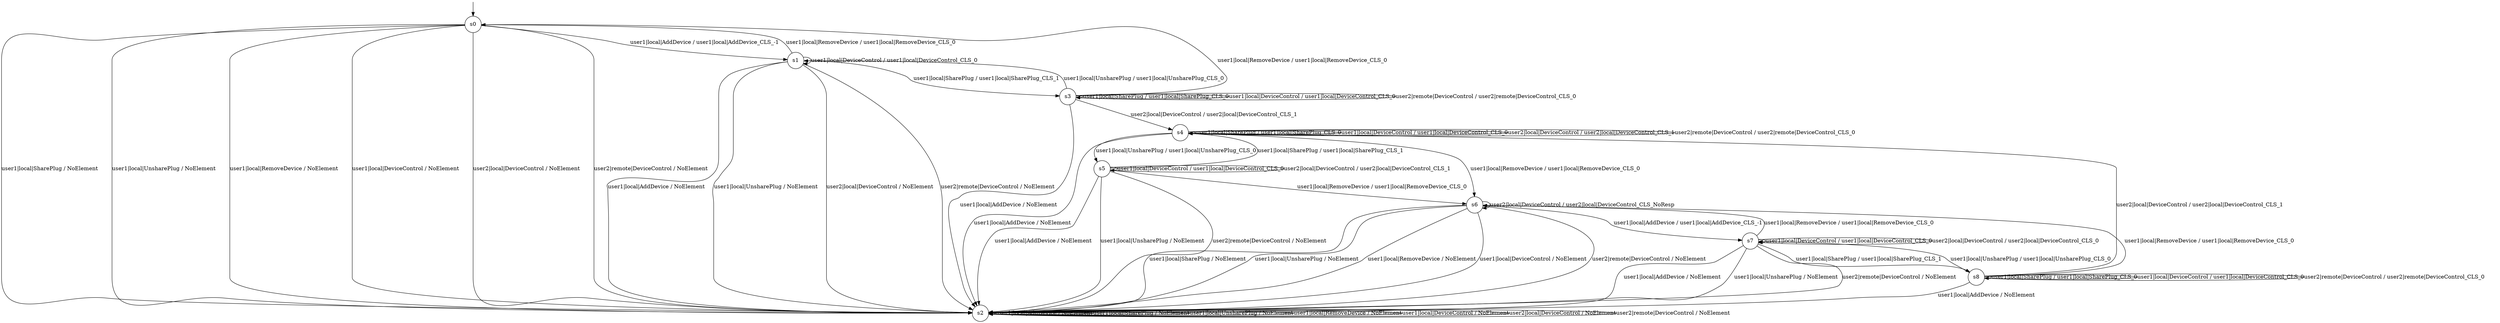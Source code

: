 digraph g {

	s0 [shape="circle" label="s0"];
	s1 [shape="circle" label="s1"];
	s2 [shape="circle" label="s2"];
	s3 [shape="circle" label="s3"];
	s4 [shape="circle" label="s4"];
	s5 [shape="circle" label="s5"];
	s6 [shape="circle" label="s6"];
	s7 [shape="circle" label="s7"];
	s8 [shape="circle" label="s8"];
	s0 -> s1 [label="user1|local|AddDevice / user1|local|AddDevice_CLS_-1"];
	s0 -> s2 [label="user1|local|SharePlug / NoElement"];
	s0 -> s2 [label="user1|local|UnsharePlug / NoElement"];
	s0 -> s2 [label="user1|local|RemoveDevice / NoElement"];
	s0 -> s2 [label="user1|local|DeviceControl / NoElement"];
	s0 -> s2 [label="user2|local|DeviceControl / NoElement"];
	s0 -> s2 [label="user2|remote|DeviceControl / NoElement"];
	s1 -> s2 [label="user1|local|AddDevice / NoElement"];
	s1 -> s3 [label="user1|local|SharePlug / user1|local|SharePlug_CLS_1"];
	s1 -> s2 [label="user1|local|UnsharePlug / NoElement"];
	s1 -> s0 [label="user1|local|RemoveDevice / user1|local|RemoveDevice_CLS_0"];
	s1 -> s1 [label="user1|local|DeviceControl / user1|local|DeviceControl_CLS_0"];
	s1 -> s2 [label="user2|local|DeviceControl / NoElement"];
	s1 -> s2 [label="user2|remote|DeviceControl / NoElement"];
	s2 -> s2 [label="user1|local|AddDevice / NoElement"];
	s2 -> s2 [label="user1|local|SharePlug / NoElement"];
	s2 -> s2 [label="user1|local|UnsharePlug / NoElement"];
	s2 -> s2 [label="user1|local|RemoveDevice / NoElement"];
	s2 -> s2 [label="user1|local|DeviceControl / NoElement"];
	s2 -> s2 [label="user2|local|DeviceControl / NoElement"];
	s2 -> s2 [label="user2|remote|DeviceControl / NoElement"];
	s3 -> s2 [label="user1|local|AddDevice / NoElement"];
	s3 -> s3 [label="user1|local|SharePlug / user1|local|SharePlug_CLS_0"];
	s3 -> s1 [label="user1|local|UnsharePlug / user1|local|UnsharePlug_CLS_0"];
	s3 -> s0 [label="user1|local|RemoveDevice / user1|local|RemoveDevice_CLS_0"];
	s3 -> s3 [label="user1|local|DeviceControl / user1|local|DeviceControl_CLS_0"];
	s3 -> s4 [label="user2|local|DeviceControl / user2|local|DeviceControl_CLS_1"];
	s3 -> s3 [label="user2|remote|DeviceControl / user2|remote|DeviceControl_CLS_0"];
	s4 -> s2 [label="user1|local|AddDevice / NoElement"];
	s4 -> s4 [label="user1|local|SharePlug / user1|local|SharePlug_CLS_0"];
	s4 -> s5 [label="user1|local|UnsharePlug / user1|local|UnsharePlug_CLS_0"];
	s4 -> s6 [label="user1|local|RemoveDevice / user1|local|RemoveDevice_CLS_0"];
	s4 -> s4 [label="user1|local|DeviceControl / user1|local|DeviceControl_CLS_0"];
	s4 -> s4 [label="user2|local|DeviceControl / user2|local|DeviceControl_CLS_1"];
	s4 -> s4 [label="user2|remote|DeviceControl / user2|remote|DeviceControl_CLS_0"];
	s5 -> s2 [label="user1|local|AddDevice / NoElement"];
	s5 -> s4 [label="user1|local|SharePlug / user1|local|SharePlug_CLS_1"];
	s5 -> s2 [label="user1|local|UnsharePlug / NoElement"];
	s5 -> s6 [label="user1|local|RemoveDevice / user1|local|RemoveDevice_CLS_0"];
	s5 -> s5 [label="user1|local|DeviceControl / user1|local|DeviceControl_CLS_0"];
	s5 -> s5 [label="user2|local|DeviceControl / user2|local|DeviceControl_CLS_1"];
	s5 -> s2 [label="user2|remote|DeviceControl / NoElement"];
	s6 -> s7 [label="user1|local|AddDevice / user1|local|AddDevice_CLS_-1"];
	s6 -> s2 [label="user1|local|SharePlug / NoElement"];
	s6 -> s2 [label="user1|local|UnsharePlug / NoElement"];
	s6 -> s2 [label="user1|local|RemoveDevice / NoElement"];
	s6 -> s2 [label="user1|local|DeviceControl / NoElement"];
	s6 -> s6 [label="user2|local|DeviceControl / user2|local|DeviceControl_CLS_NoResp"];
	s6 -> s2 [label="user2|remote|DeviceControl / NoElement"];
	s7 -> s2 [label="user1|local|AddDevice / NoElement"];
	s7 -> s8 [label="user1|local|SharePlug / user1|local|SharePlug_CLS_1"];
	s7 -> s2 [label="user1|local|UnsharePlug / NoElement"];
	s7 -> s6 [label="user1|local|RemoveDevice / user1|local|RemoveDevice_CLS_0"];
	s7 -> s7 [label="user1|local|DeviceControl / user1|local|DeviceControl_CLS_0"];
	s7 -> s7 [label="user2|local|DeviceControl / user2|local|DeviceControl_CLS_0"];
	s7 -> s2 [label="user2|remote|DeviceControl / NoElement"];
	s8 -> s2 [label="user1|local|AddDevice / NoElement"];
	s8 -> s8 [label="user1|local|SharePlug / user1|local|SharePlug_CLS_0"];
	s8 -> s7 [label="user1|local|UnsharePlug / user1|local|UnsharePlug_CLS_0"];
	s8 -> s6 [label="user1|local|RemoveDevice / user1|local|RemoveDevice_CLS_0"];
	s8 -> s8 [label="user1|local|DeviceControl / user1|local|DeviceControl_CLS_0"];
	s8 -> s4 [label="user2|local|DeviceControl / user2|local|DeviceControl_CLS_1"];
	s8 -> s8 [label="user2|remote|DeviceControl / user2|remote|DeviceControl_CLS_0"];

__start0 [label="" shape="none" width="0" height="0"];
__start0 -> s0;

}
